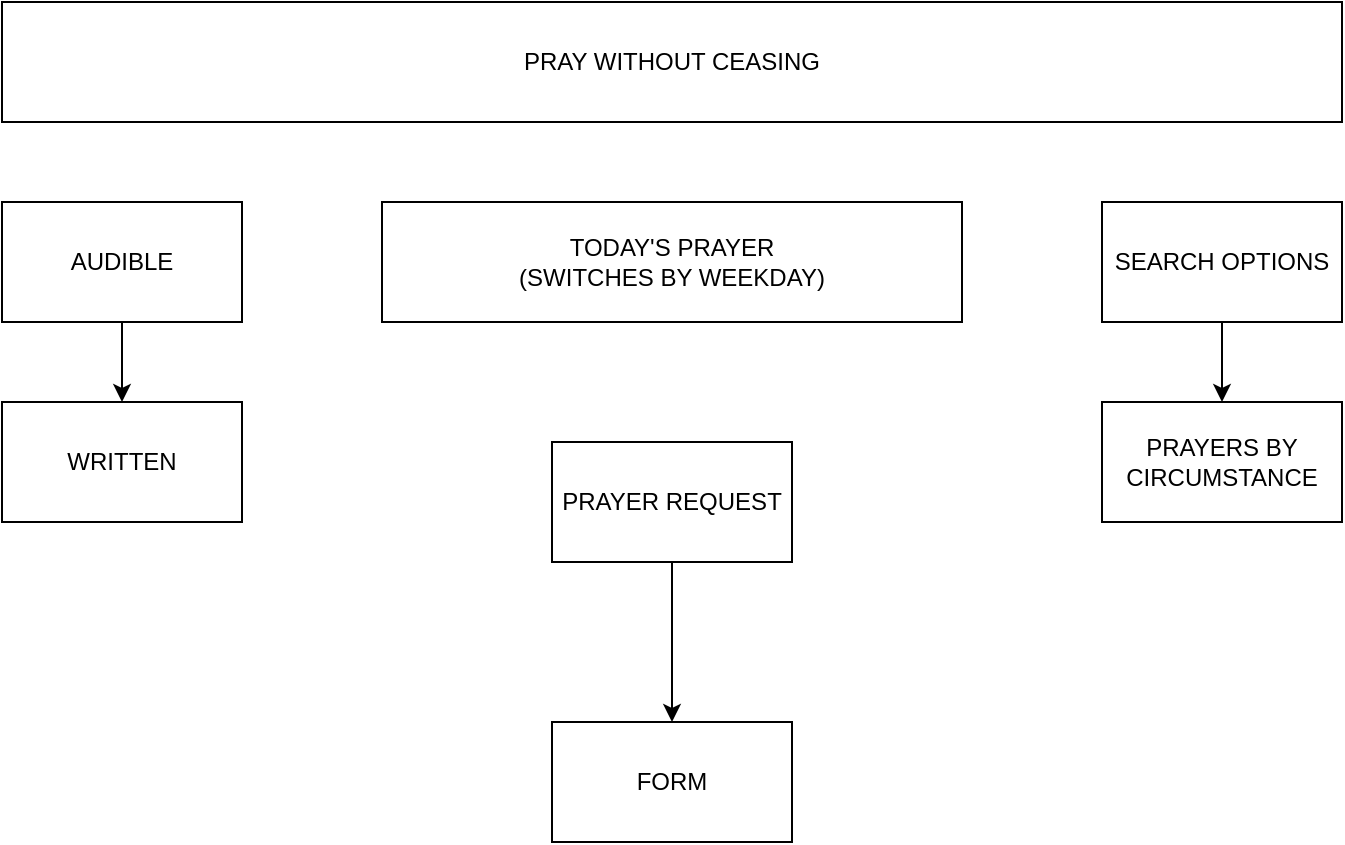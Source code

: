 <mxfile version="14.6.10" type="github">
  <diagram id="4gwdaympnnYvs2-U84xt" name="Page-1">
    <mxGraphModel dx="1113" dy="640" grid="1" gridSize="10" guides="1" tooltips="1" connect="1" arrows="1" fold="1" page="1" pageScale="1" pageWidth="850" pageHeight="1100" math="0" shadow="0">
      <root>
        <mxCell id="0" />
        <mxCell id="1" parent="0" />
        <mxCell id="aihPS6RN3tUYBQGj_HhG-1" value="PRAY WITHOUT CEASING" style="rounded=0;whiteSpace=wrap;html=1;" vertex="1" parent="1">
          <mxGeometry x="90" y="40" width="670" height="60" as="geometry" />
        </mxCell>
        <mxCell id="aihPS6RN3tUYBQGj_HhG-2" value="&lt;div&gt;TODAY&#39;S PRAYER&lt;/div&gt;&lt;div&gt;(SWITCHES BY WEEKDAY)&lt;br&gt;&lt;/div&gt;" style="rounded=0;whiteSpace=wrap;html=1;" vertex="1" parent="1">
          <mxGeometry x="280" y="140" width="290" height="60" as="geometry" />
        </mxCell>
        <mxCell id="aihPS6RN3tUYBQGj_HhG-4" style="edgeStyle=orthogonalEdgeStyle;rounded=0;orthogonalLoop=1;jettySize=auto;html=1;" edge="1" parent="1" source="aihPS6RN3tUYBQGj_HhG-3" target="aihPS6RN3tUYBQGj_HhG-5">
          <mxGeometry relative="1" as="geometry">
            <mxPoint x="720" y="270" as="targetPoint" />
          </mxGeometry>
        </mxCell>
        <mxCell id="aihPS6RN3tUYBQGj_HhG-3" value="SEARCH OPTIONS" style="rounded=0;whiteSpace=wrap;html=1;" vertex="1" parent="1">
          <mxGeometry x="640" y="140" width="120" height="60" as="geometry" />
        </mxCell>
        <mxCell id="aihPS6RN3tUYBQGj_HhG-5" value="PRAYERS BY CIRCUMSTANCE" style="rounded=0;whiteSpace=wrap;html=1;" vertex="1" parent="1">
          <mxGeometry x="640" y="240" width="120" height="60" as="geometry" />
        </mxCell>
        <mxCell id="aihPS6RN3tUYBQGj_HhG-10" value="" style="edgeStyle=orthogonalEdgeStyle;rounded=0;orthogonalLoop=1;jettySize=auto;html=1;" edge="1" parent="1" source="aihPS6RN3tUYBQGj_HhG-8" target="aihPS6RN3tUYBQGj_HhG-9">
          <mxGeometry relative="1" as="geometry" />
        </mxCell>
        <mxCell id="aihPS6RN3tUYBQGj_HhG-8" value="AUDIBLE" style="rounded=0;whiteSpace=wrap;html=1;" vertex="1" parent="1">
          <mxGeometry x="90" y="140" width="120" height="60" as="geometry" />
        </mxCell>
        <mxCell id="aihPS6RN3tUYBQGj_HhG-9" value="WRITTEN" style="rounded=0;whiteSpace=wrap;html=1;" vertex="1" parent="1">
          <mxGeometry x="90" y="240" width="120" height="60" as="geometry" />
        </mxCell>
        <mxCell id="aihPS6RN3tUYBQGj_HhG-13" value="" style="edgeStyle=orthogonalEdgeStyle;rounded=0;orthogonalLoop=1;jettySize=auto;html=1;" edge="1" parent="1" source="aihPS6RN3tUYBQGj_HhG-11" target="aihPS6RN3tUYBQGj_HhG-12">
          <mxGeometry relative="1" as="geometry" />
        </mxCell>
        <mxCell id="aihPS6RN3tUYBQGj_HhG-11" value="PRAYER REQUEST" style="rounded=0;whiteSpace=wrap;html=1;" vertex="1" parent="1">
          <mxGeometry x="365" y="260" width="120" height="60" as="geometry" />
        </mxCell>
        <mxCell id="aihPS6RN3tUYBQGj_HhG-12" value="FORM" style="rounded=0;whiteSpace=wrap;html=1;" vertex="1" parent="1">
          <mxGeometry x="365" y="400" width="120" height="60" as="geometry" />
        </mxCell>
      </root>
    </mxGraphModel>
  </diagram>
</mxfile>
